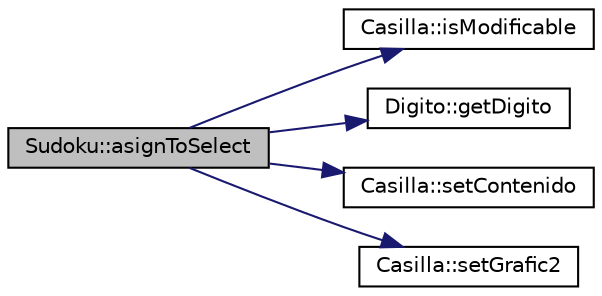 digraph "Sudoku::asignToSelect"
{
  edge [fontname="Helvetica",fontsize="10",labelfontname="Helvetica",labelfontsize="10"];
  node [fontname="Helvetica",fontsize="10",shape=record];
  rankdir="LR";
  Node1 [label="Sudoku::asignToSelect",height=0.2,width=0.4,color="black", fillcolor="grey75", style="filled" fontcolor="black"];
  Node1 -> Node2 [color="midnightblue",fontsize="10",style="solid",fontname="Helvetica"];
  Node2 [label="Casilla::isModificable",height=0.2,width=0.4,color="black", fillcolor="white", style="filled",URL="$class_casilla.html#a5443768c1455bb02d85bd6d9c17420e1"];
  Node1 -> Node3 [color="midnightblue",fontsize="10",style="solid",fontname="Helvetica"];
  Node3 [label="Digito::getDigito",height=0.2,width=0.4,color="black", fillcolor="white", style="filled",URL="$class_digito.html#a46a57afbe4d7364f2867ace64c99ee41"];
  Node1 -> Node4 [color="midnightblue",fontsize="10",style="solid",fontname="Helvetica"];
  Node4 [label="Casilla::setContenido",height=0.2,width=0.4,color="black", fillcolor="white", style="filled",URL="$class_casilla.html#a3cb846c5a157a8c8ac2db061fe2daa8c"];
  Node1 -> Node5 [color="midnightblue",fontsize="10",style="solid",fontname="Helvetica"];
  Node5 [label="Casilla::setGrafic2",height=0.2,width=0.4,color="black", fillcolor="white", style="filled",URL="$class_casilla.html#a3fa8dd35706d992df3f847fa9ef85c8f",tooltip="Funcion que asigna la imagen del número que está en el teclado al QLabel. "];
}
